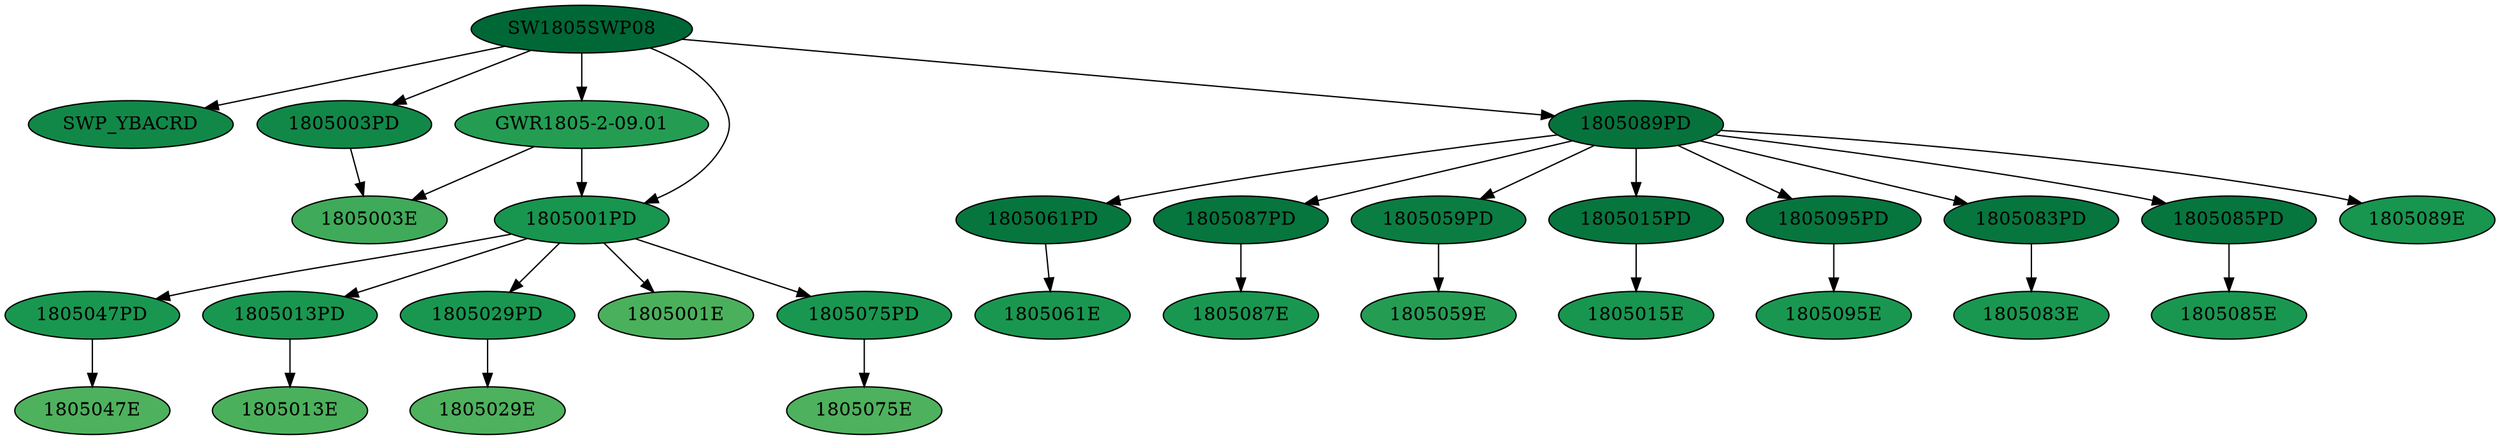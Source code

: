 digraph  {
SW1805SWP08 [fillcolor="#006837", style=filled];
SWP_YBACRD [fillcolor="#118848", style=filled];
"1805003PD" [fillcolor="#118848", style=filled];
"1805003E" [fillcolor="#3faa59", style=filled];
"GWR1805-2-09.01" [fillcolor="#249d53", style=filled];
"1805001PD" [fillcolor="#18954f", style=filled];
"1805047PD" [fillcolor="#199750", style=filled];
"1805047E" [fillcolor="#4eb15d", style=filled];
"1805013PD" [fillcolor="#199750", style=filled];
"1805013E" [fillcolor="#4bb05c", style=filled];
"1805029PD" [fillcolor="#199750", style=filled];
"1805029E" [fillcolor="#4eb15d", style=filled];
"1805001E" [fillcolor="#4bb05c", style=filled];
"1805075PD" [fillcolor="#199750", style=filled];
"1805075E" [fillcolor="#4eb15d", style=filled];
"1805089PD" [fillcolor="#06733d", style=filled];
"1805061PD" [fillcolor="#07753e", style=filled];
"1805061E" [fillcolor="#199750", style=filled];
"1805087PD" [fillcolor="#07753e", style=filled];
"1805087E" [fillcolor="#199750", style=filled];
"1805059PD" [fillcolor="#0b7d42", style=filled];
"1805059E" [fillcolor="#249d53", style=filled];
"1805015PD" [fillcolor="#07753e", style=filled];
"1805015E" [fillcolor="#18954f", style=filled];
"1805095PD" [fillcolor="#07753e", style=filled];
"1805095E" [fillcolor="#199750", style=filled];
"1805083PD" [fillcolor="#07753e", style=filled];
"1805083E" [fillcolor="#199750", style=filled];
"1805085PD" [fillcolor="#07753e", style=filled];
"1805085E" [fillcolor="#199750", style=filled];
"1805089E" [fillcolor="#18954f", style=filled];
SW1805SWP08 -> SWP_YBACRD  [key=0];
SW1805SWP08 -> "1805003PD"  [key=0];
SW1805SWP08 -> "GWR1805-2-09.01"  [key=0];
SW1805SWP08 -> "1805001PD"  [key=0];
SW1805SWP08 -> "1805089PD"  [key=0];
"1805003PD" -> "1805003E"  [key=0];
"GWR1805-2-09.01" -> "1805001PD"  [key=0];
"GWR1805-2-09.01" -> "1805003E"  [key=0];
"1805001PD" -> "1805047PD"  [key=0];
"1805001PD" -> "1805013PD"  [key=0];
"1805001PD" -> "1805029PD"  [key=0];
"1805001PD" -> "1805001E"  [key=0];
"1805001PD" -> "1805075PD"  [key=0];
"1805047PD" -> "1805047E"  [key=0];
"1805013PD" -> "1805013E"  [key=0];
"1805029PD" -> "1805029E"  [key=0];
"1805075PD" -> "1805075E"  [key=0];
"1805089PD" -> "1805061PD"  [key=0];
"1805089PD" -> "1805087PD"  [key=0];
"1805089PD" -> "1805059PD"  [key=0];
"1805089PD" -> "1805015PD"  [key=0];
"1805089PD" -> "1805095PD"  [key=0];
"1805089PD" -> "1805083PD"  [key=0];
"1805089PD" -> "1805085PD"  [key=0];
"1805089PD" -> "1805089E"  [key=0];
"1805061PD" -> "1805061E"  [key=0];
"1805087PD" -> "1805087E"  [key=0];
"1805059PD" -> "1805059E"  [key=0];
"1805015PD" -> "1805015E"  [key=0];
"1805095PD" -> "1805095E"  [key=0];
"1805083PD" -> "1805083E"  [key=0];
"1805085PD" -> "1805085E"  [key=0];
}
